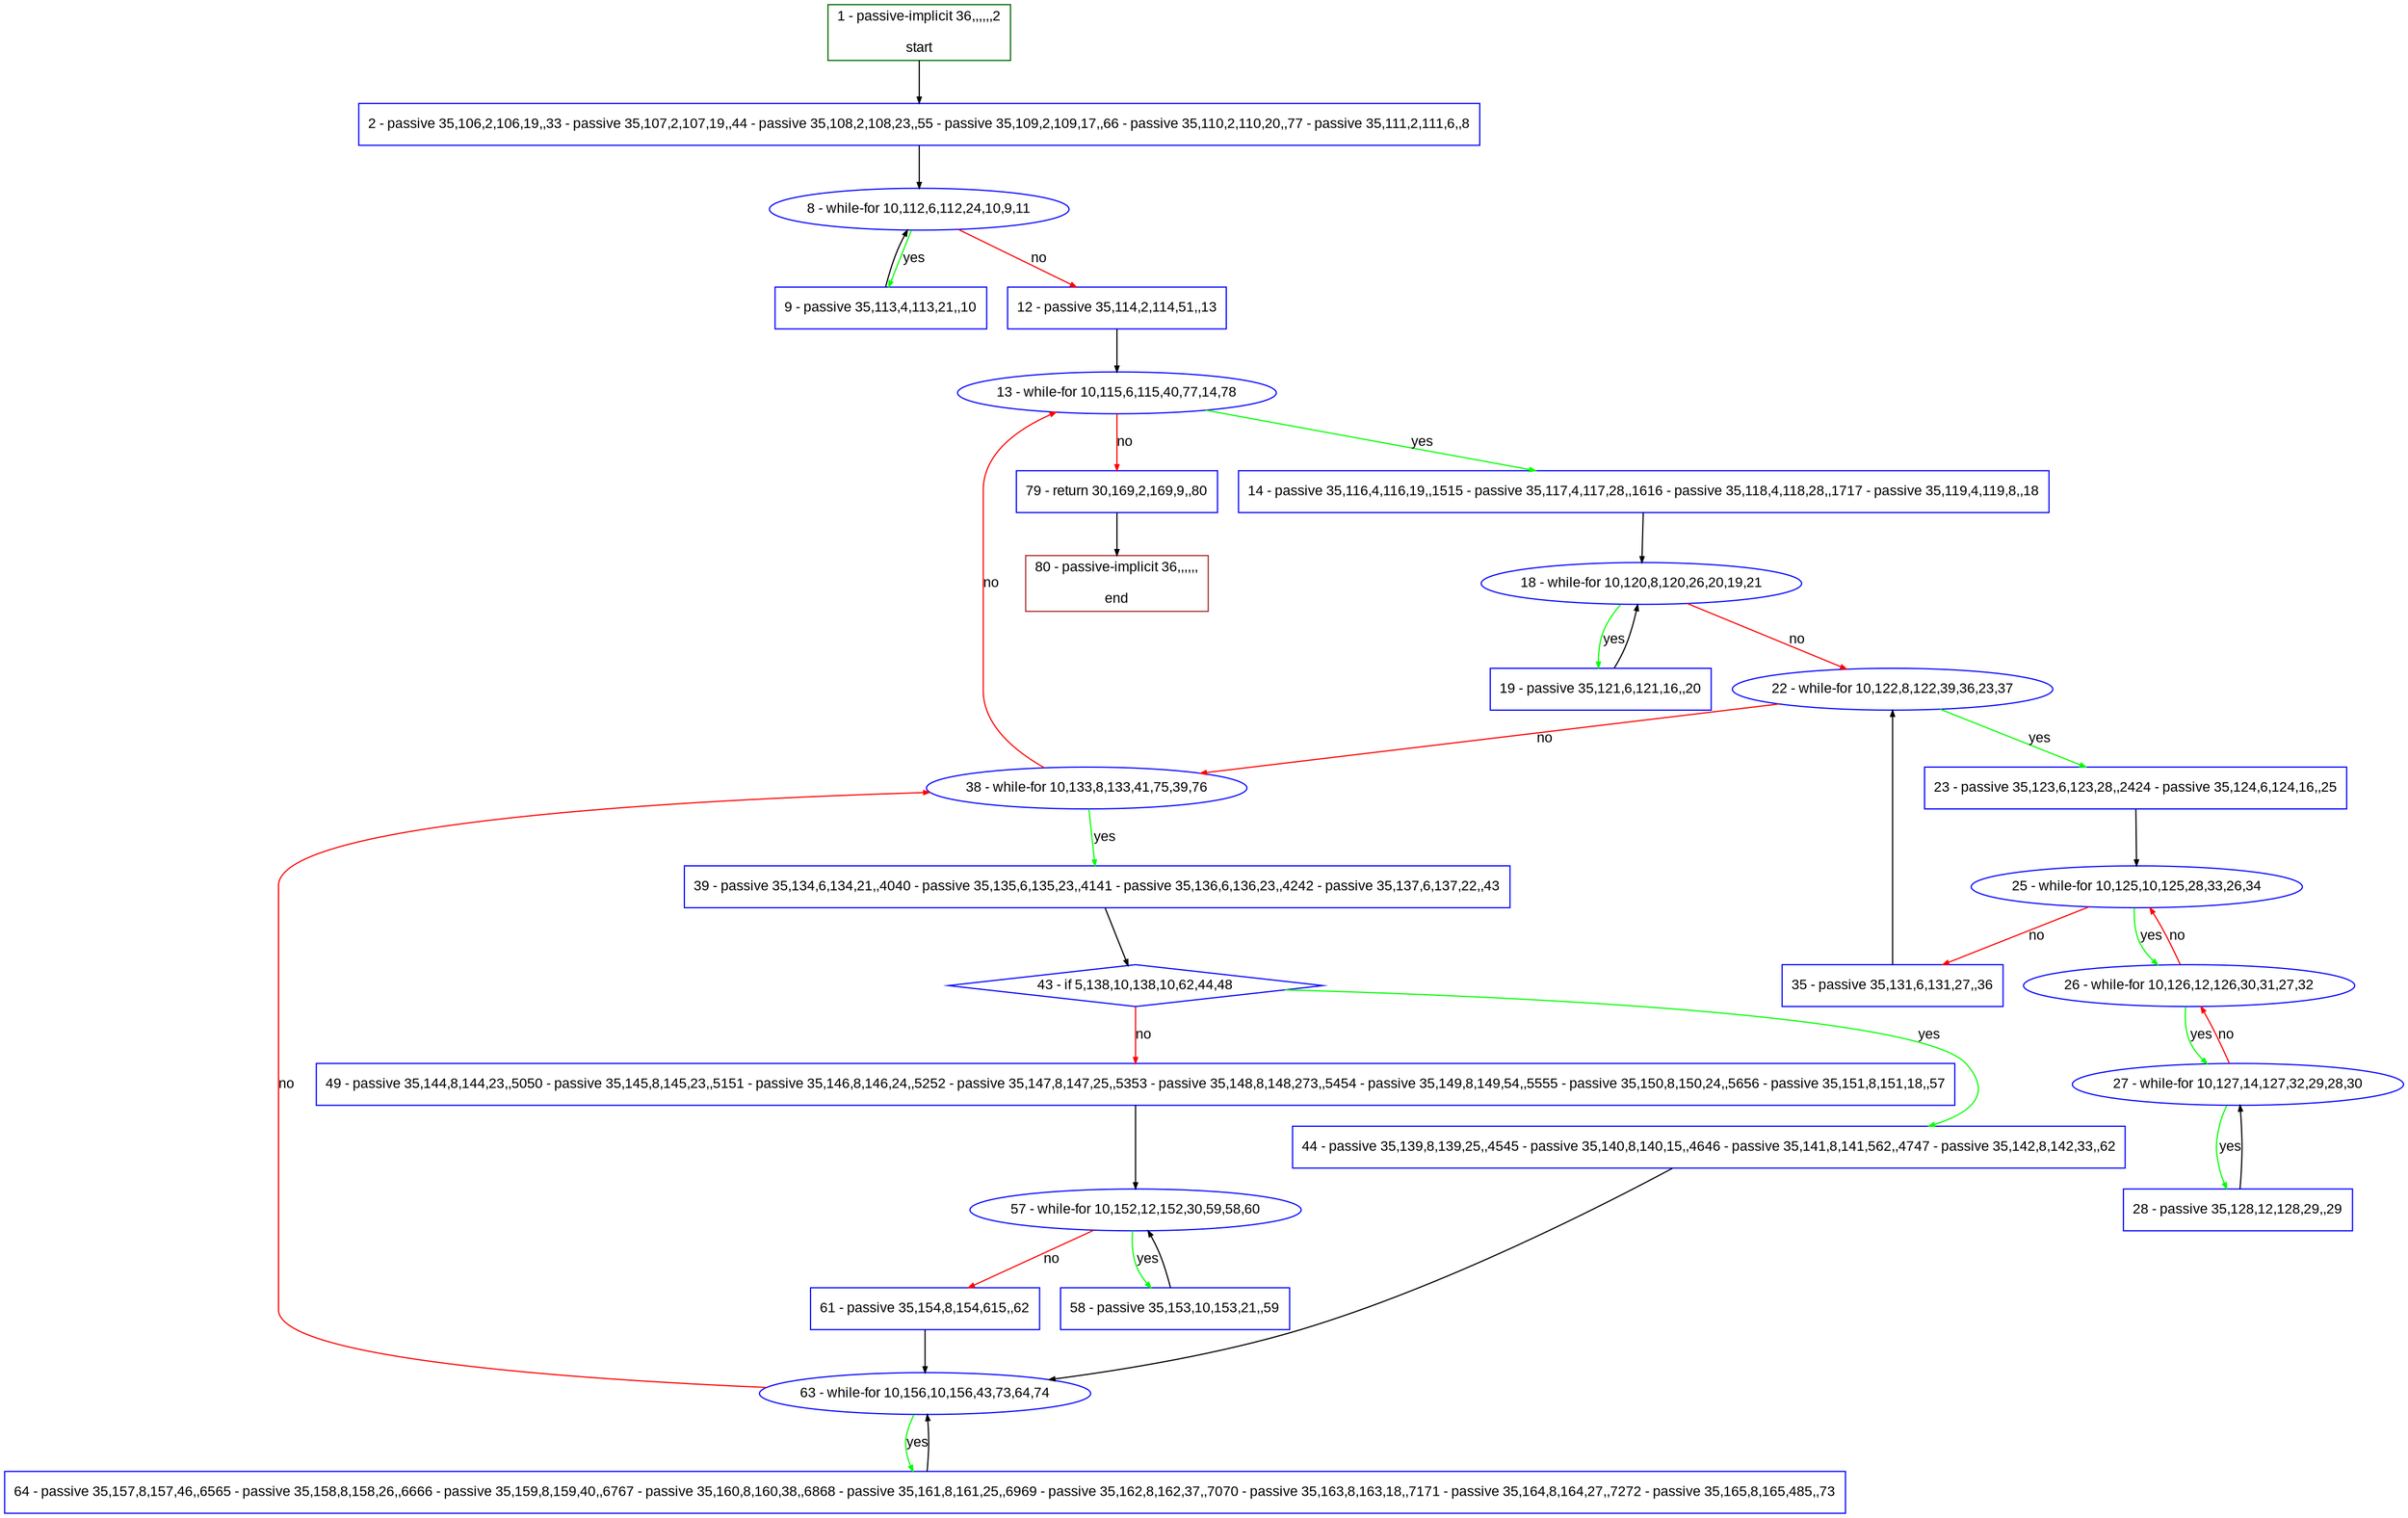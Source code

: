 digraph "" {
  graph [pack="true", label="", fontsize="12", packmode="clust", fontname="Arial", fillcolor="#FFFFCC", bgcolor="white", style="rounded,filled", compound="true"];
  node [node_initialized="no", label="", color="grey", fontsize="12", fillcolor="white", fontname="Arial", style="filled", shape="rectangle", compound="true", fixedsize="false"];
  edge [fontcolor="black", arrowhead="normal", arrowtail="none", arrowsize="0.5", ltail="", label="", color="black", fontsize="12", lhead="", fontname="Arial", dir="forward", compound="true"];
  __N1 [label="2 - passive 35,106,2,106,19,,33 - passive 35,107,2,107,19,,44 - passive 35,108,2,108,23,,55 - passive 35,109,2,109,17,,66 - passive 35,110,2,110,20,,77 - passive 35,111,2,111,6,,8", color="#0000ff", fillcolor="#ffffff", style="filled", shape="box"];
  __N2 [label="1 - passive-implicit 36,,,,,,2\n\nstart", color="#006400", fillcolor="#ffffff", style="filled", shape="box"];
  __N3 [label="8 - while-for 10,112,6,112,24,10,9,11", color="#0000ff", fillcolor="#ffffff", style="filled", shape="oval"];
  __N4 [label="9 - passive 35,113,4,113,21,,10", color="#0000ff", fillcolor="#ffffff", style="filled", shape="box"];
  __N5 [label="12 - passive 35,114,2,114,51,,13", color="#0000ff", fillcolor="#ffffff", style="filled", shape="box"];
  __N6 [label="13 - while-for 10,115,6,115,40,77,14,78", color="#0000ff", fillcolor="#ffffff", style="filled", shape="oval"];
  __N7 [label="14 - passive 35,116,4,116,19,,1515 - passive 35,117,4,117,28,,1616 - passive 35,118,4,118,28,,1717 - passive 35,119,4,119,8,,18", color="#0000ff", fillcolor="#ffffff", style="filled", shape="box"];
  __N8 [label="79 - return 30,169,2,169,9,,80", color="#0000ff", fillcolor="#ffffff", style="filled", shape="box"];
  __N9 [label="18 - while-for 10,120,8,120,26,20,19,21", color="#0000ff", fillcolor="#ffffff", style="filled", shape="oval"];
  __N10 [label="19 - passive 35,121,6,121,16,,20", color="#0000ff", fillcolor="#ffffff", style="filled", shape="box"];
  __N11 [label="22 - while-for 10,122,8,122,39,36,23,37", color="#0000ff", fillcolor="#ffffff", style="filled", shape="oval"];
  __N12 [label="23 - passive 35,123,6,123,28,,2424 - passive 35,124,6,124,16,,25", color="#0000ff", fillcolor="#ffffff", style="filled", shape="box"];
  __N13 [label="38 - while-for 10,133,8,133,41,75,39,76", color="#0000ff", fillcolor="#ffffff", style="filled", shape="oval"];
  __N14 [label="25 - while-for 10,125,10,125,28,33,26,34", color="#0000ff", fillcolor="#ffffff", style="filled", shape="oval"];
  __N15 [label="26 - while-for 10,126,12,126,30,31,27,32", color="#0000ff", fillcolor="#ffffff", style="filled", shape="oval"];
  __N16 [label="35 - passive 35,131,6,131,27,,36", color="#0000ff", fillcolor="#ffffff", style="filled", shape="box"];
  __N17 [label="27 - while-for 10,127,14,127,32,29,28,30", color="#0000ff", fillcolor="#ffffff", style="filled", shape="oval"];
  __N18 [label="28 - passive 35,128,12,128,29,,29", color="#0000ff", fillcolor="#ffffff", style="filled", shape="box"];
  __N19 [label="39 - passive 35,134,6,134,21,,4040 - passive 35,135,6,135,23,,4141 - passive 35,136,6,136,23,,4242 - passive 35,137,6,137,22,,43", color="#0000ff", fillcolor="#ffffff", style="filled", shape="box"];
  __N20 [label="43 - if 5,138,10,138,10,62,44,48", color="#0000ff", fillcolor="#ffffff", style="filled", shape="diamond"];
  __N21 [label="44 - passive 35,139,8,139,25,,4545 - passive 35,140,8,140,15,,4646 - passive 35,141,8,141,562,,4747 - passive 35,142,8,142,33,,62", color="#0000ff", fillcolor="#ffffff", style="filled", shape="box"];
  __N22 [label="49 - passive 35,144,8,144,23,,5050 - passive 35,145,8,145,23,,5151 - passive 35,146,8,146,24,,5252 - passive 35,147,8,147,25,,5353 - passive 35,148,8,148,273,,5454 - passive 35,149,8,149,54,,5555 - passive 35,150,8,150,24,,5656 - passive 35,151,8,151,18,,57", color="#0000ff", fillcolor="#ffffff", style="filled", shape="box"];
  __N23 [label="63 - while-for 10,156,10,156,43,73,64,74", color="#0000ff", fillcolor="#ffffff", style="filled", shape="oval"];
  __N24 [label="57 - while-for 10,152,12,152,30,59,58,60", color="#0000ff", fillcolor="#ffffff", style="filled", shape="oval"];
  __N25 [label="58 - passive 35,153,10,153,21,,59", color="#0000ff", fillcolor="#ffffff", style="filled", shape="box"];
  __N26 [label="61 - passive 35,154,8,154,615,,62", color="#0000ff", fillcolor="#ffffff", style="filled", shape="box"];
  __N27 [label="64 - passive 35,157,8,157,46,,6565 - passive 35,158,8,158,26,,6666 - passive 35,159,8,159,40,,6767 - passive 35,160,8,160,38,,6868 - passive 35,161,8,161,25,,6969 - passive 35,162,8,162,37,,7070 - passive 35,163,8,163,18,,7171 - passive 35,164,8,164,27,,7272 - passive 35,165,8,165,485,,73", color="#0000ff", fillcolor="#ffffff", style="filled", shape="box"];
  __N28 [label="80 - passive-implicit 36,,,,,,\n\nend", color="#a52a2a", fillcolor="#ffffff", style="filled", shape="box"];
  __N2 -> __N1 [arrowhead="normal", arrowtail="none", color="#000000", label="", dir="forward"];
  __N1 -> __N3 [arrowhead="normal", arrowtail="none", color="#000000", label="", dir="forward"];
  __N3 -> __N4 [arrowhead="normal", arrowtail="none", color="#00ff00", label="yes", dir="forward"];
  __N4 -> __N3 [arrowhead="normal", arrowtail="none", color="#000000", label="", dir="forward"];
  __N3 -> __N5 [arrowhead="normal", arrowtail="none", color="#ff0000", label="no", dir="forward"];
  __N5 -> __N6 [arrowhead="normal", arrowtail="none", color="#000000", label="", dir="forward"];
  __N6 -> __N7 [arrowhead="normal", arrowtail="none", color="#00ff00", label="yes", dir="forward"];
  __N6 -> __N8 [arrowhead="normal", arrowtail="none", color="#ff0000", label="no", dir="forward"];
  __N7 -> __N9 [arrowhead="normal", arrowtail="none", color="#000000", label="", dir="forward"];
  __N9 -> __N10 [arrowhead="normal", arrowtail="none", color="#00ff00", label="yes", dir="forward"];
  __N10 -> __N9 [arrowhead="normal", arrowtail="none", color="#000000", label="", dir="forward"];
  __N9 -> __N11 [arrowhead="normal", arrowtail="none", color="#ff0000", label="no", dir="forward"];
  __N11 -> __N12 [arrowhead="normal", arrowtail="none", color="#00ff00", label="yes", dir="forward"];
  __N11 -> __N13 [arrowhead="normal", arrowtail="none", color="#ff0000", label="no", dir="forward"];
  __N12 -> __N14 [arrowhead="normal", arrowtail="none", color="#000000", label="", dir="forward"];
  __N14 -> __N15 [arrowhead="normal", arrowtail="none", color="#00ff00", label="yes", dir="forward"];
  __N15 -> __N14 [arrowhead="normal", arrowtail="none", color="#ff0000", label="no", dir="forward"];
  __N14 -> __N16 [arrowhead="normal", arrowtail="none", color="#ff0000", label="no", dir="forward"];
  __N15 -> __N17 [arrowhead="normal", arrowtail="none", color="#00ff00", label="yes", dir="forward"];
  __N17 -> __N15 [arrowhead="normal", arrowtail="none", color="#ff0000", label="no", dir="forward"];
  __N17 -> __N18 [arrowhead="normal", arrowtail="none", color="#00ff00", label="yes", dir="forward"];
  __N18 -> __N17 [arrowhead="normal", arrowtail="none", color="#000000", label="", dir="forward"];
  __N16 -> __N11 [arrowhead="normal", arrowtail="none", color="#000000", label="", dir="forward"];
  __N13 -> __N6 [arrowhead="normal", arrowtail="none", color="#ff0000", label="no", dir="forward"];
  __N13 -> __N19 [arrowhead="normal", arrowtail="none", color="#00ff00", label="yes", dir="forward"];
  __N19 -> __N20 [arrowhead="normal", arrowtail="none", color="#000000", label="", dir="forward"];
  __N20 -> __N21 [arrowhead="normal", arrowtail="none", color="#00ff00", label="yes", dir="forward"];
  __N20 -> __N22 [arrowhead="normal", arrowtail="none", color="#ff0000", label="no", dir="forward"];
  __N21 -> __N23 [arrowhead="normal", arrowtail="none", color="#000000", label="", dir="forward"];
  __N22 -> __N24 [arrowhead="normal", arrowtail="none", color="#000000", label="", dir="forward"];
  __N24 -> __N25 [arrowhead="normal", arrowtail="none", color="#00ff00", label="yes", dir="forward"];
  __N25 -> __N24 [arrowhead="normal", arrowtail="none", color="#000000", label="", dir="forward"];
  __N24 -> __N26 [arrowhead="normal", arrowtail="none", color="#ff0000", label="no", dir="forward"];
  __N26 -> __N23 [arrowhead="normal", arrowtail="none", color="#000000", label="", dir="forward"];
  __N23 -> __N13 [arrowhead="normal", arrowtail="none", color="#ff0000", label="no", dir="forward"];
  __N23 -> __N27 [arrowhead="normal", arrowtail="none", color="#00ff00", label="yes", dir="forward"];
  __N27 -> __N23 [arrowhead="normal", arrowtail="none", color="#000000", label="", dir="forward"];
  __N8 -> __N28 [arrowhead="normal", arrowtail="none", color="#000000", label="", dir="forward"];
}
